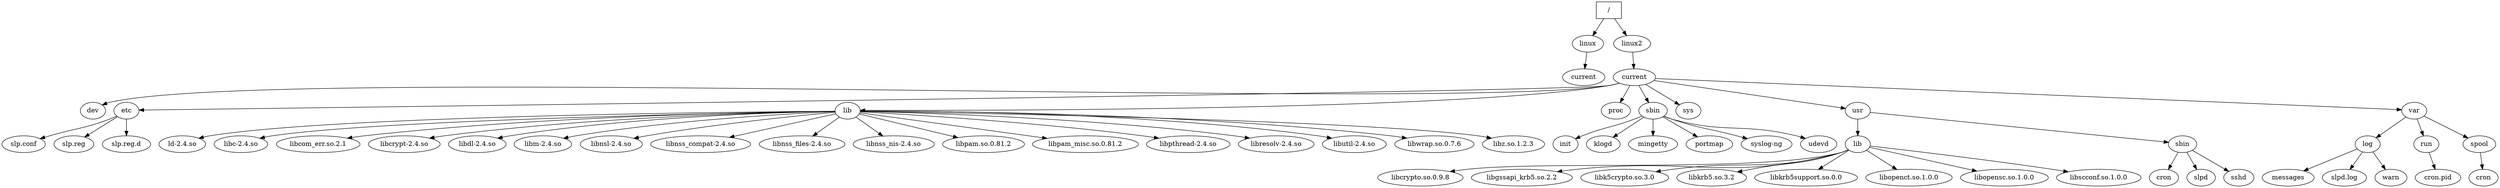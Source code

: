 /* Envoy connection bytecounts and claim trees
 * Host: druid-0.xeno:9922
 * Time: Thu Dec 14 19:17:30 2006
 */

/* Connections:
 *   druid-0.xeno.cl.cam.ac.uk:49989 CLIENT_IN:
 *     messages/bytes in     : 10/197
 *     messages/bytes out    : 9/546
 *   druid-0.xeno:9923 STORAGE_OUT:
 *     messages/bytes in     : 1032/403746
 *     messages/bytes out    : 1032/142860
 *   skiing-0.xeno.cl.cam.ac.uk:9923 STORAGE_OUT:
 *     messages/bytes in     : 1027/271450
 *     messages/bytes out    : 1027/142569
 *   druid-1.xeno.cl.cam.ac.uk:53928 CLIENT_IN:
 *     messages/bytes in     : 4/80
 *     messages/bytes out    : 4/225
 *   skiing-0.xeno.cl.cam.ac.uk:9922 ENVOY_IN:
 *     messages/bytes in     : 9/181
 *     messages/bytes out    : 9/604
 *   moonraider-0.xeno.cl.cam.ac.uk:9922 ENVOY_IN:
 *     messages/bytes in     : 9/181
 *     messages/bytes out    : 9/604
 *   druid-2.xeno.cl.cam.ac.uk:35651 CLIENT_IN:
 *     messages/bytes in     : 71648/1296578
 *     messages/bytes out    : 71648/81323281
 */

/* lease root is / */
digraph _ {
  _ [shape=box];
  _ [label="/"];
  _ -> _linux;
  _linux [label="linux"];
  _linux -> _linux_current;
  _linux_current [label="current"];
  _ -> _linux2;
  _linux2 [label="linux2"];
  _linux2 -> _linux2_current;
  _linux2_current [label="current"];
  _linux2_current -> _linux2_current_dev;
  _linux2_current_dev [label="dev"];
  _linux2_current -> _linux2_current_etc;
  _linux2_current_etc [label="etc"];
  _linux2_current_etc -> _linux2_current_etc_slp_conf;
  _linux2_current_etc_slp_conf [label="slp.conf"];
  _linux2_current_etc -> _linux2_current_etc_slp_reg;
  _linux2_current_etc_slp_reg [label="slp.reg"];
  _linux2_current_etc -> _linux2_current_etc_slp_reg_d;
  _linux2_current_etc_slp_reg_d [label="slp.reg.d"];
  _linux2_current -> _linux2_current_lib;
  _linux2_current_lib [label="lib"];
  _linux2_current_lib -> _linux2_current_lib_ld_2_4_so;
  _linux2_current_lib_ld_2_4_so [label="ld-2.4.so"];
  _linux2_current_lib -> _linux2_current_lib_libc_2_4_so;
  _linux2_current_lib_libc_2_4_so [label="libc-2.4.so"];
  _linux2_current_lib -> _linux2_current_lib_libcom_err_so_2_1;
  _linux2_current_lib_libcom_err_so_2_1 [label="libcom_err.so.2.1"];
  _linux2_current_lib -> _linux2_current_lib_libcrypt_2_4_so;
  _linux2_current_lib_libcrypt_2_4_so [label="libcrypt-2.4.so"];
  _linux2_current_lib -> _linux2_current_lib_libdl_2_4_so;
  _linux2_current_lib_libdl_2_4_so [label="libdl-2.4.so"];
  _linux2_current_lib -> _linux2_current_lib_libm_2_4_so;
  _linux2_current_lib_libm_2_4_so [label="libm-2.4.so"];
  _linux2_current_lib -> _linux2_current_lib_libnsl_2_4_so;
  _linux2_current_lib_libnsl_2_4_so [label="libnsl-2.4.so"];
  _linux2_current_lib -> _linux2_current_lib_libnss_compat_2_4_so;
  _linux2_current_lib_libnss_compat_2_4_so [label="libnss_compat-2.4.so"];
  _linux2_current_lib -> _linux2_current_lib_libnss_files_2_4_so;
  _linux2_current_lib_libnss_files_2_4_so [label="libnss_files-2.4.so"];
  _linux2_current_lib -> _linux2_current_lib_libnss_nis_2_4_so;
  _linux2_current_lib_libnss_nis_2_4_so [label="libnss_nis-2.4.so"];
  _linux2_current_lib -> _linux2_current_lib_libpam_so_0_81_2;
  _linux2_current_lib_libpam_so_0_81_2 [label="libpam.so.0.81.2"];
  _linux2_current_lib -> _linux2_current_lib_libpam_misc_so_0_81_2;
  _linux2_current_lib_libpam_misc_so_0_81_2 [label="libpam_misc.so.0.81.2"];
  _linux2_current_lib -> _linux2_current_lib_libpthread_2_4_so;
  _linux2_current_lib_libpthread_2_4_so [label="libpthread-2.4.so"];
  _linux2_current_lib -> _linux2_current_lib_libresolv_2_4_so;
  _linux2_current_lib_libresolv_2_4_so [label="libresolv-2.4.so"];
  _linux2_current_lib -> _linux2_current_lib_libutil_2_4_so;
  _linux2_current_lib_libutil_2_4_so [label="libutil-2.4.so"];
  _linux2_current_lib -> _linux2_current_lib_libwrap_so_0_7_6;
  _linux2_current_lib_libwrap_so_0_7_6 [label="libwrap.so.0.7.6"];
  _linux2_current_lib -> _linux2_current_lib_libz_so_1_2_3;
  _linux2_current_lib_libz_so_1_2_3 [label="libz.so.1.2.3"];
  _linux2_current -> _linux2_current_proc;
  _linux2_current_proc [label="proc"];
  _linux2_current -> _linux2_current_sbin;
  _linux2_current_sbin [label="sbin"];
  _linux2_current_sbin -> _linux2_current_sbin_init;
  _linux2_current_sbin_init [label="init"];
  _linux2_current_sbin -> _linux2_current_sbin_klogd;
  _linux2_current_sbin_klogd [label="klogd"];
  _linux2_current_sbin -> _linux2_current_sbin_mingetty;
  _linux2_current_sbin_mingetty [label="mingetty"];
  _linux2_current_sbin -> _linux2_current_sbin_portmap;
  _linux2_current_sbin_portmap [label="portmap"];
  _linux2_current_sbin -> _linux2_current_sbin_syslog_ng;
  _linux2_current_sbin_syslog_ng [label="syslog-ng"];
  _linux2_current_sbin -> _linux2_current_sbin_udevd;
  _linux2_current_sbin_udevd [label="udevd"];
  _linux2_current -> _linux2_current_sys;
  _linux2_current_sys [label="sys"];
  _linux2_current -> _linux2_current_usr;
  _linux2_current_usr [label="usr"];
  _linux2_current_usr -> _linux2_current_usr_lib;
  _linux2_current_usr_lib [label="lib"];
  _linux2_current_usr_lib -> _linux2_current_usr_lib_libcrypto_so_0_9_8;
  _linux2_current_usr_lib_libcrypto_so_0_9_8 [label="libcrypto.so.0.9.8"];
  _linux2_current_usr_lib -> _linux2_current_usr_lib_libgssapi_krb5_so_2_2;
  _linux2_current_usr_lib_libgssapi_krb5_so_2_2 [label="libgssapi_krb5.so.2.2"];
  _linux2_current_usr_lib -> _linux2_current_usr_lib_libk5crypto_so_3_0;
  _linux2_current_usr_lib_libk5crypto_so_3_0 [label="libk5crypto.so.3.0"];
  _linux2_current_usr_lib -> _linux2_current_usr_lib_libkrb5_so_3_2;
  _linux2_current_usr_lib_libkrb5_so_3_2 [label="libkrb5.so.3.2"];
  _linux2_current_usr_lib -> _linux2_current_usr_lib_libkrb5support_so_0_0;
  _linux2_current_usr_lib_libkrb5support_so_0_0 [label="libkrb5support.so.0.0"];
  _linux2_current_usr_lib -> _linux2_current_usr_lib_libopenct_so_1_0_0;
  _linux2_current_usr_lib_libopenct_so_1_0_0 [label="libopenct.so.1.0.0"];
  _linux2_current_usr_lib -> _linux2_current_usr_lib_libopensc_so_1_0_0;
  _linux2_current_usr_lib_libopensc_so_1_0_0 [label="libopensc.so.1.0.0"];
  _linux2_current_usr_lib -> _linux2_current_usr_lib_libscconf_so_1_0_0;
  _linux2_current_usr_lib_libscconf_so_1_0_0 [label="libscconf.so.1.0.0"];
  _linux2_current_usr -> _linux2_current_usr_sbin;
  _linux2_current_usr_sbin [label="sbin"];
  _linux2_current_usr_sbin -> _linux2_current_usr_sbin_cron;
  _linux2_current_usr_sbin_cron [label="cron"];
  _linux2_current_usr_sbin -> _linux2_current_usr_sbin_slpd;
  _linux2_current_usr_sbin_slpd [label="slpd"];
  _linux2_current_usr_sbin -> _linux2_current_usr_sbin_sshd;
  _linux2_current_usr_sbin_sshd [label="sshd"];
  _linux2_current -> _linux2_current_var;
  _linux2_current_var [label="var"];
  _linux2_current_var -> _linux2_current_var_log;
  _linux2_current_var_log [label="log"];
  _linux2_current_var_log -> _linux2_current_var_log_messages;
  _linux2_current_var_log_messages [label="messages"];
  _linux2_current_var_log -> _linux2_current_var_log_slpd_log;
  _linux2_current_var_log_slpd_log [label="slpd.log"];
  _linux2_current_var_log -> _linux2_current_var_log_warn;
  _linux2_current_var_log_warn [label="warn"];
  _linux2_current_var -> _linux2_current_var_run;
  _linux2_current_var_run [label="run"];
  _linux2_current_var_run -> _linux2_current_var_run_cron_pid;
  _linux2_current_var_run_cron_pid [label="cron.pid"];
  _linux2_current_var -> _linux2_current_var_spool;
  _linux2_current_var_spool [label="spool"];
  _linux2_current_var_spool -> _linux2_current_var_spool_cron;
  _linux2_current_var_spool_cron [label="cron"];
}
